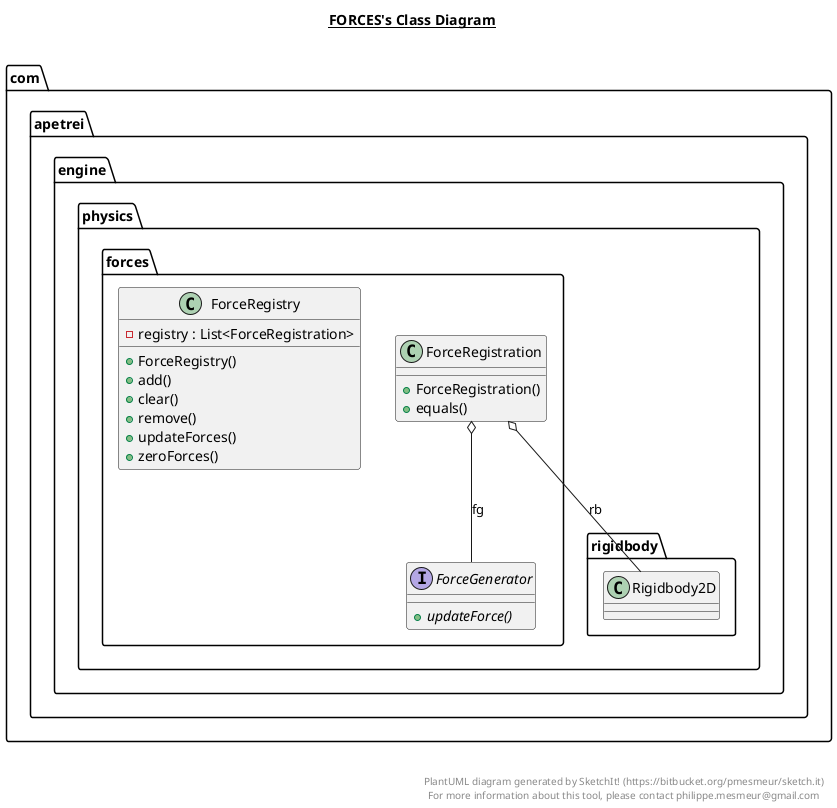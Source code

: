 @startuml

title __FORCES's Class Diagram__\n

  namespace com.apetrei.engine {
    namespace physics {
      namespace forces {
        interface com.apetrei.engine.physics.forces.ForceGenerator {
            {abstract} + updateForce()
        }
      }
    }
  }
  

  namespace com.apetrei.engine {
    namespace physics {
      namespace forces {
        class com.apetrei.engine.physics.forces.ForceRegistration {
            + ForceRegistration()
            + equals()
        }
      }
    }
  }
  

  namespace com.apetrei.engine {
    namespace physics {
      namespace forces {
        class com.apetrei.engine.physics.forces.ForceRegistry {
            - registry : List<ForceRegistration>
            + ForceRegistry()
            + add()
            + clear()
            + remove()
            + updateForces()
            + zeroForces()
        }
      }
    }
  }
  

  com.apetrei.engine.physics.forces.ForceRegistration o-- com.apetrei.engine.physics.forces.ForceGenerator : fg
  com.apetrei.engine.physics.forces.ForceRegistration o-- com.apetrei.engine.physics.rigidbody.Rigidbody2D : rb


right footer


PlantUML diagram generated by SketchIt! (https://bitbucket.org/pmesmeur/sketch.it)
For more information about this tool, please contact philippe.mesmeur@gmail.com
endfooter

@enduml

